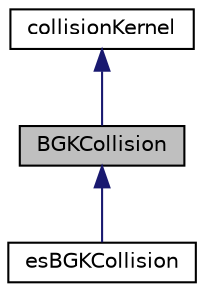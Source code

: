 digraph "BGKCollision"
{
  bgcolor="transparent";
  edge [fontname="Helvetica",fontsize="10",labelfontname="Helvetica",labelfontsize="10"];
  node [fontname="Helvetica",fontsize="10",shape=record];
  Node0 [label="BGKCollision",height=0.2,width=0.4,color="black", fillcolor="grey75", style="filled", fontcolor="black"];
  Node1 -> Node0 [dir="back",color="midnightblue",fontsize="10",style="solid",fontname="Helvetica"];
  Node1 [label="collisionKernel",height=0.2,width=0.4,color="black",URL="$a02140.html",tooltip="Abstract class for collision kernels. "];
  Node0 -> Node2 [dir="back",color="midnightblue",fontsize="10",style="solid",fontname="Helvetica"];
  Node2 [label="esBGKCollision",height=0.2,width=0.4,color="black",URL="$a02144.html",tooltip="Collision model which returns the velocity distribution to a Maxwellian distribution (multivariate Ga..."];
}
